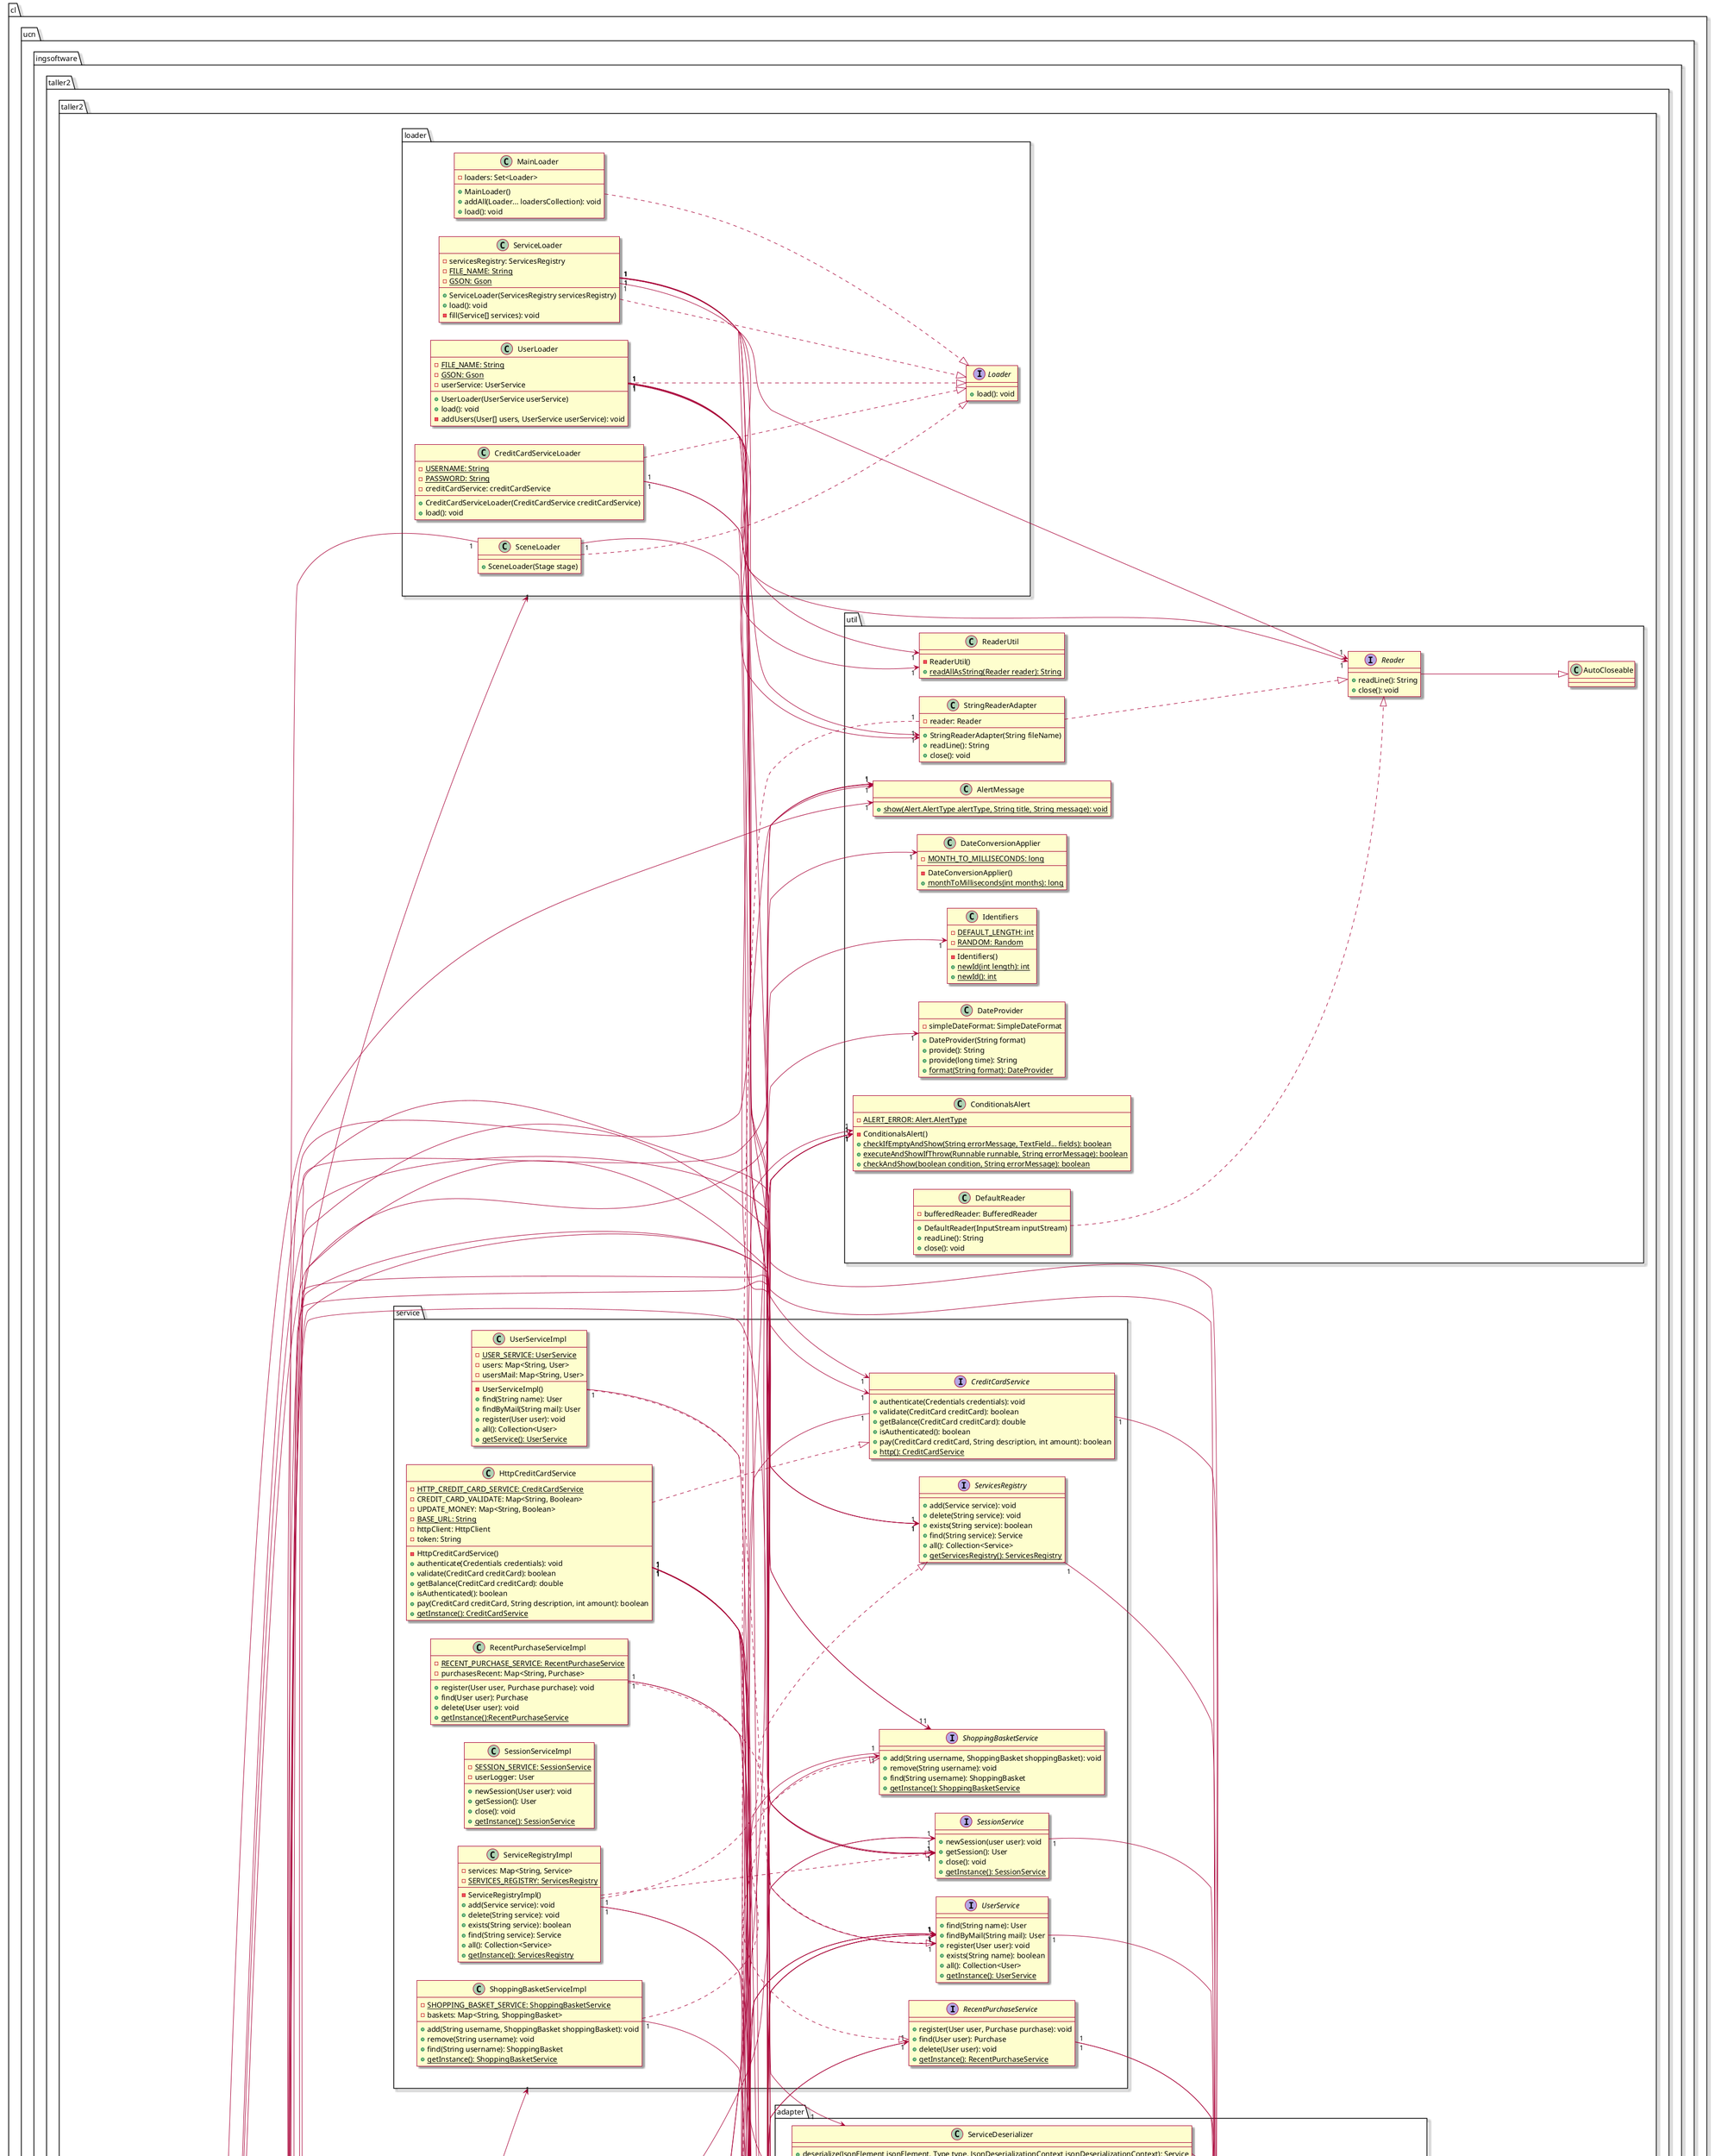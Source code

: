 @startuml
left to right direction
skin rose

package cl.ucn.ingsoftware.taller2.taller2 {
    class MainApplication {
      +start(Stage stage): void
      +{static} main(String[] args): void
    }
    MainApplication "1" --> "1" cl.ucn.ingsoftware.taller2.taller2.loader
    MainApplication "1" --> "1" cl.ucn.ingsoftware.taller2.taller2.service
    MainApplication "1" --> "1" cl.ucn.ingsoftware.taller2.taller2.screen.ScreenHandler
    class Application
    MainApplication --|> Application
}

package cl.ucn.ingsoftware.taller2.taller2.adapter {
    interface JsonSerializer

    class CredentialsAdapter {
        +serialize(Credentials credentials, Type type, JsonSerializationContext jsonSerializationContext): JsonElement
    }
    CredentialsAdapter "1" --> "1" cl.ucn.ingsoftware.taller2.taller2.authenticate.Credentials
    CredentialsAdapter ..|> JsonSerializer

    class CreditCardAdapter {
        +serialize(CreditCard creditCard, Type type, JsonSerializationContext jsonSerializationContext): JsonElement
    }
    CreditCardAdapter "1" --> "1" cl.ucn.ingsoftware.taller2.taller2.model.CreditCard
    CreditCardAdapter ..|> JsonSerializer

    class PaymentAdapter {
        -creditCardJsonSerializer: JsonSerializer<CreditCard>
        +PaymentAdapter(JsonSerializer<CreditCard> creditCardJsonSerializer)
        +serialize(Payment payment, Type, type, JsonSerializationContext jsonSerializationContext): JsonElement
    }
    PaymentAdapter "1" --> "1" cl.ucn.ingsoftware.taller2.taller2.model.CreditCard
    PaymentAdapter "1" --> "1" cl.ucn.ingsoftware.taller2.taller2.model.Payment
    PaymentAdapter..|> JsonSerializer

    interface JsonDeserializer

    class ServiceDeserializer {
        +deserialize(JsonElement jsonElement, Type type, JsonDeserializationContext jsonDeserializationContext): Service
    }
    ServiceDeserializer "1" --> "1" cl.ucn.ingsoftware.taller2.taller2.model.Service
    ServiceDeserializer ..|> JsonDeserializer

    class TokenAdapter{
        +deserialize(JsonElement jsonElement, Type type,JsonDeserializationContext jsonDeserializationContext): ObjectToken
    }
    TokenAdapter "1" --> "1" cl.ucn.ingsoftware.taller2.taller2.model.ObjectToken
    TokenAdapter ..|> JsonDeserializer

    class UserDeserializer{
        +deserialize(JsonElement jsonElement, Type type, JsonDeserializationContext jsonDeserializationContext): User
    }
    UserDeserializer "1" --> "1" cl.ucn.ingsoftware.taller2.taller2.model.RolType
    UserDeserializer "1" --> "1" cl.ucn.ingsoftware.taller2.taller2.model.User
    UserDeserializer ..|> JsonDeserializer
}

package cl.ucn.ingsoftware.taller2.taller2.authenticate {
    class AuthenticationResponse {
        -user: User
        -response: StatusAuthenticationResponse
        -AuthenticationResponse(User user, StatusAuthenticationResponse response)
        +getUser(): User
        +getResponse(): StatusAuthenticationResponse
        +isFailed(): boolean
        +{static} failed(): AuthenticationResponse
        +{static} successful(User user): AuthenticationResponse
    }
    AuthenticationResponse "1" --> "1" cl.ucn.ingsoftware.taller2.taller2.model.User

    interface Authenticator {
        +AuthenticationResponse authenticate(Credentials credentials);
    }

    interface AuthenticatorFactory {
        +Authenticator get(AuthenticatorType type);
    }

    enum AuthenticatorType {
        BASIC
        DATABASE
    }
    AuthenticatorType "1" --> "1" AuthenticatorFactory

    class BasicAuthenticator {
        -userService: UserService
        +BasicAuthenticator(UserService userService)
        +authenticate(Credentials credentials): AuthenticationResponse
    }
    BasicAuthenticator "1" --> "1" cl.ucn.ingsoftware.taller2.taller2.model.User
    BasicAuthenticator "1" --> "1" cl.ucn.ingsoftware.taller2.taller2.service.UserService
    BasicAuthenticator ..|> Authenticator

    class Credentials {
        -identifier: String
        -password: String
        +Credentials(String identifier, String password)
        +getIdentifier(): String
        +GetPassword(): String
    }

    class DefaultAuthenticatorFactory {
        -userService: UserService
        +DefaultAuthenticatorFactory(UserService userService)
        +get(AuthenticatorType type): Authenticator
    }
    DefaultAuthenticatorFactory "1" --> "1" cl.ucn.ingsoftware.taller2.taller2.service.UserService
    DefaultAuthenticatorFactory ..|> AuthenticatorFactory

    enum StatusAuthenticationResponse {
        FAILED
        SUCCESSFUL
    }
    StatusAuthenticationResponse "1" --> "1" AuthenticationResponse
}

package cl.ucn.ingsoftware.taller2.taller2.buy {
    interface ServicesBuyObserver {
        +buy(ShoppingBasket shoppingBasket): void
    }

    class ShoppingBasket {
        -observers Set<ServicesBuyObserver>
        -services Set<Service>
        -user User
        +ShoppingBasket(User user)
        +addService(Service service): void
        +removeService(Service service): void
        +clear(): void
        +getServices(): Set<Service>
        +getUser(): User
        +calculatePrice(): double
        +notifyBought(): void
    }
    ShoppingBasket "1" --> "1..*" cl.ucn.ingsoftware.taller2.taller2.buy.observers.CreatePurchaseBuyObserver
    ShoppingBasket "1" --> "0..*" cl.ucn.ingsoftware.taller2.taller2.model.Service
    ShoppingBasket "1" --> "1" cl.ucn.ingsoftware.taller2.taller2.model.User
}

package cl.ucn.ingsoftware.taller2.taller2.buy.observers {
    class AccumulatePointServiceBuyObserver {
        -{static} PERCENTAGE: double
        +buy(ShoppingBasket shoppingBasket): void
    }
    AccumulatePointServiceBuyObserver "1" --> "1" cl.ucn.ingsoftware.taller2.taller2.buy.ServicesBuyObserver
    AccumulatePointServiceBuyObserver "1" --> "1" cl.ucn.ingsoftware.taller2.taller2.buy.ShoppingBasket
    AccumulatePointServiceBuyObserver "1" --> "1" cl.ucn.ingsoftware.taller2.taller2.model.User
    AccumulatePointServiceBuyObserver ..|> ServicesBuyObserver

    class CreatePurchaseBuyObserver {
        -{static} FORMAT_TIME: String
        -{static} NEW_LINE: String
        -dateProvider: DateProvider
        -recentPurchaseService: RecentPurchaseService
        +CreatePurchaseBuyObserver()
        +buy(ShoppingBasket shoppingBasket): void
        -convertServicesToListString(Collection<Service> services): Set<String>
    }
    CreatePurchaseBuyObserver "1" --> "1" cl.ucn.ingsoftware.taller2.taller2.buy.ServicesBuyObserver
    CreatePurchaseBuyObserver "1" --> "1" cl.ucn.ingsoftware.taller2.taller2.buy.ShoppingBasket
    CreatePurchaseBuyObserver "1" --> "1" cl.ucn.ingsoftware.taller2.taller2.model.Purchase
    CreatePurchaseBuyObserver "1" --> "1..*" cl.ucn.ingsoftware.taller2.taller2.model.Service
    CreatePurchaseBuyObserver "1" --> "1" cl.ucn.ingsoftware.taller2.taller2.service.RecentPurchaseService
    CreatePurchaseBuyObserver "1" --> "1" cl.ucn.ingsoftware.taller2.taller2.util.DateConversionApplier
    CreatePurchaseBuyObserver "1" --> "1" cl.ucn.ingsoftware.taller2.taller2.util.DateProvider
    CreatePurchaseBuyObserver "1" --> "1" cl.ucn.ingsoftware.taller2.taller2.util.Identifiers
    CreatePurchaseBuyObserver ..|> ServicesBuyObserver
}

package cl.ucn.ingsoftware.taller2.taller2.confirmation {
    interface ActionConfirmationExecutor {
        +execute(): void
    }
    class AlertConfirmation {
        -alert: Alert
        -actionConfirmationExecutor: ActionConfirmationExecutor
        +AlertConfirmation(ActionConfirmationExecutor actionConfirmationExecutor)
        +configure(): void
        +showAndWait(): void
        +{static} createAndShow(ActionConfirmationExecutor actionConfirmationExecutor): AlertConfirmation
    }
    AlertConfirmation "1" ..> "1" ActionConfirmationExecutor : uses
}

package cl.ucn.ingsoftware.taller2.taller2.controllers {
    class AuthenticationController {
        -button: Button
        -mail: TextField
        -password: TextField
        -formFieldValidator: FormFieldValidator
        -authenticator: Authenticator
        -screenHandler: ScreenHandler
        -sessionService: SessionService
        +AuthenticationController()
        +clickHyperLink(ActionEvent event): void
        +handleLogin(ActionEvent event): void
        +onExit(ActionEvent event): void
    }
    AuthenticationController "1" --> "1" cl.ucn.ingsoftware.taller2.taller2.authenticate
    AuthenticationController "1" --> "1" cl.ucn.ingsoftware.taller2.taller2.model.RolType
    AuthenticationController "1" --> "1" cl.ucn.ingsoftware.taller2.taller2.model.User
    AuthenticationController "1" --> "1" cl.ucn.ingsoftware.taller2.taller2.screen.ScreenHandler
    AuthenticationController "1" --> "1" cl.ucn.ingsoftware.taller2.taller2.service.SessionService
    AuthenticationController "1" --> "1" cl.ucn.ingsoftware.taller2.taller2.service.UserService
    AuthenticationController "1" --> "1" cl.ucn.ingsoftware.taller2.taller2.util.AlertMessage
    AuthenticationController "1" --> "1" cl.ucn.ingsoftware.taller2.taller2.validate.BasicFormFieldValidator
    AuthenticationController "1" --> "1" cl.ucn.ingsoftware.taller2.taller2.validate.FormFieldValidator
    AuthenticationController "1" --> "1" cl.ucn.ingsoftware.taller2.taller2.validate.decorators.MailIncorrectFieldValidatorDecorator

    interface Initializable

    class BuyGiftCardController {
        -{static} MIN_VALUE: double
        -servicesRegistry: ServicesRegistry
        -shoppingBasketService: ShoppingBasketService
        -screenHandler: ScreenHandler
        -listview: ListView<String>
        -priceField: TextField
        -shoppingBasket: ShoppingBasket
        +initialize(URL url, ResourceBundle resourceBundle): void
        +onExit(ActionEvent event): void
        +checkAmountAndShow(): boolean
        +payCreditCard(ActionEvent event): void
        +payPoints(ActionEvent event): void
    }
    BuyGiftCardController "1" --> "1" cl.ucn.ingsoftware.taller2.taller2.buy.ShoppingBasket
    BuyGiftCardController "1" --> "1..*" cl.ucn.ingsoftware.taller2.taller2.model.Service
    BuyGiftCardController "1" --> "1" cl.ucn.ingsoftware.taller2.taller2.model.User
    BuyGiftCardController "1" --> "1" cl.ucn.ingsoftware.taller2.taller2.screen.ScreenHandler
    BuyGiftCardController "1" --> "1" cl.ucn.ingsoftware.taller2.taller2.service.ServicesRegistry
    BuyGiftCardController "1" --> "1" cl.ucn.ingsoftware.taller2.taller2.service.SessionService
    BuyGiftCardController "1" --> "1" cl.ucn.ingsoftware.taller2.taller2.service.ShoppingBasketService
    BuyGiftCardController "1" --> "1" cl.ucn.ingsoftware.taller2.taller2.util.AlertMessage
    BuyGiftCardController ..|> Initializable

    class CreditCardController {
        -creditCardService: CreditCardService
        -shoppingBasketService: ShoppingBasketService
        -sessionService: SessionService
        -screenHandler: ScreenHandler
        -formFieldValidator: FormFieldValidator
        -creditCardNumber: TextField
        -dateExpireMonth: TextField
        -dateExpireYear: TextField
        -cvc:TextField
        +CreditCardController()
        +pay(ActionEvent event): void
    }
    CreditCardController "1" --> "1" cl.ucn.ingsoftware.taller2.taller2.adapter.CredentialsAdapter
    CreditCardController "1" --> "1" cl.ucn.ingsoftware.taller2.taller2.adapter.CreditCardAdapter
    CreditCardController "1" --> "1" cl.ucn.ingsoftware.taller2.taller2.adapter.PaymentAdapter
    CreditCardController "1" --> "1" cl.ucn.ingsoftware.taller2.taller2.adapter.TokenAdapter
    CreditCardController "1" --> "1" cl.ucn.ingsoftware.taller2.taller2.authenticate.Credentials
    CreditCardController "1" --> "1" cl.ucn.ingsoftware.taller2.taller2.buy.ShoppingBasket
    CreditCardController "1" --> "1" cl.ucn.ingsoftware.taller2.taller2.model.CreditCard
    CreditCardController "1" --> "1" cl.ucn.ingsoftware.taller2.taller2.model.ObjectToken
    CreditCardController "1" --> "1" cl.ucn.ingsoftware.taller2.taller2.model.Payment
    CreditCardController "1" --> "1" cl.ucn.ingsoftware.taller2.taller2.model.User
    CreditCardController "1" --> "1" cl.ucn.ingsoftware.taller2.taller2.screen.ScreenHandler
    CreditCardController "1" --> "1" cl.ucn.ingsoftware.taller2.taller2.service.CreditCardService
    CreditCardController "1" --> "1" cl.ucn.ingsoftware.taller2.taller2.service.SessionService
    CreditCardController "1" --> "1" cl.ucn.ingsoftware.taller2.taller2.service.ShoppingBasketService
    CreditCardController "1" --> "1" cl.ucn.ingsoftware.taller2.taller2.util.AlertMessage
    CreditCardController "1" --> "1" cl.ucn.ingsoftware.taller2.taller2.validate.BasicFormFieldValidator
    CreditCardController "1" --> "1" cl.ucn.ingsoftware.taller2.taller2.validate.FormFieldValidator

    class HandleServicesController {
        -columnName: TableColumn<Service, String>
        -columnPrice:TableColumn<Service, String>
        -table: TableView<Service>
        -formFieldValidator: FormFieldValidator
        -servicesRegistry: ServicesRegistry
        -sessionService: SessionService
        -screenHandler: ScreenHandler
        -serviceField: TextField
        -priceField: TextField
        +HandleServicesController()
        +onAdd(): void
        +onRemove(): void
        +initialize(URL url, ResourceBundle resourceBundle): void
        -clear(TextField... textFields): void
        +onExit(ActionEvent event):void
        +onEdit(): void
    }
    HandleServicesController "1" --> "1" cl.ucn.ingsoftware.taller2.taller2.confirmation.AlertConfirmation
    HandleServicesController "1" --> "1" cl.ucn.ingsoftware.taller2.taller2.model.Service
    HandleServicesController "1" --> "1" cl.ucn.ingsoftware.taller2.taller2.screen.ScreenHandler
    HandleServicesController "1" --> "1" cl.ucn.ingsoftware.taller2.taller2.service.ServicesRegistry
    HandleServicesController "1" --> "1" cl.ucn.ingsoftware.taller2.taller2.service.SessionService
    HandleServicesController "1" --> "1" cl.ucn.ingsoftware.taller2.taller2.util.AlertMessage
    HandleServicesController "1" --> "1" cl.ucn.ingsoftware.taller2.taller2.validate.BasicFormFieldValidator
    HandleServicesController "1" --> "1" cl.ucn.ingsoftware.taller2.taller2.validate.FormFieldValidator
    HandleServicesController "1" --> "1" cl.ucn.ingsoftware.taller2.taller2.validate.decorators.MoneyFieldValidatorDecorator
    HandleServicesController ..|> Initializable

    class PayPointsController {
        -sessionService: SessionService
        -shoppingBasketService: ShoppingBasketService
        -screenHandler: ScreenHandler
        -formFieldValidator: FormFieldValidator
        -pointField: TextField
        +PayPointsController()
        +pay(ActionEvent event): void
        +initialize(URL url, ResourceBundle resourceBundle): void
    }
    PayPointsController "1" --> "1" cl.ucn.ingsoftware.taller2.taller2.buy.ShoppingBasket
    PayPointsController "1" --> "1" cl.ucn.ingsoftware.taller2.taller2.model.User
    PayPointsController "1" --> "1" cl.ucn.ingsoftware.taller2.taller2.screen.ScreenHandler
    PayPointsController "1" --> "1" cl.ucn.ingsoftware.taller2.taller2.service.SessionService
    PayPointsController "1" --> "1" cl.ucn.ingsoftware.taller2.taller2.service.ShoppingBasketService
    PayPointsController "1" --> "1" cl.ucn.ingsoftware.taller2.taller2.validate.BasicFormFieldValidator
    PayPointsController "1" --> "1" cl.ucn.ingsoftware.taller2.taller2.validate.FormFieldValidator
    PayPointsController "1" --> "1" cl.ucn.ingsoftware.taller2.taller2.validate.decorators.PointsValidatorDecorator
    PayPointsController ..|> Initializable

    class RegisterSessionController {
        -{static} DEFAULT_ROL: RolType
        -userService: UserService
        -screenHandler: ScreenHandler
        -name: TextField
        -age: TextField
        -mail: TextField
        -passwordField: TextField
        -passwordRepeatField: TextField
        -button: Button
        +RegisterSessionController()
        +handleRegister(ActionEvent event): void
        +loginHyperLink(ActionEvent event): void
    }
    RegisterSessionController "1" --> "1" cl.ucn.ingsoftware.taller2.taller2.model.RolType
    RegisterSessionController "1" --> "1" cl.ucn.ingsoftware.taller2.taller2.register.RegisterService
    RegisterSessionController "1" --> "1" cl.ucn.ingsoftware.taller2.taller2.register.StatusRegister
    RegisterSessionController "1" --> "1" cl.ucn.ingsoftware.taller2.taller2.screen.ScreenHandler
    RegisterSessionController "1" --> "1" cl.ucn.ingsoftware.taller2.taller2.service.UserService
    RegisterSessionController "1" --> "1" cl.ucn.ingsoftware.taller2.taller2.validate.BasicFormFieldValidator
    RegisterSessionController "1" --> "1" cl.ucn.ingsoftware.taller2.taller2.validate.FormFieldValidator
    RegisterSessionController "1" --> "1" cl.ucn.ingsoftware.taller2.taller2.validate.decorators.EqualsPasswordFieldValidatorDecorator
    RegisterSessionController "1" --> "1" cl.ucn.ingsoftware.taller2.taller2.validate.decorators.MailFieldValidatorDecorator
    RegisterSessionController "1" --> "1" cl.ucn.ingsoftware.taller2.taller2.validate.decorators.RangeFormFieldValidatorDecorator

    class VoucherController {
        -recentPurchaseService: RecentPurchaseService
        -screenHandler: ScreenHandler
        -date: Label
        -dateExpiration: Label
        -code: Label
        -services: ListView<String>
        +initialize(URL url, ResourceBundle resourceBundle): void
        +retry(ActionEvent event): void
    }
    VoucherController "1" --> "1" cl.ucn.ingsoftware.taller2.taller2.model.Purchase
    VoucherController "1" --> "1" cl.ucn.ingsoftware.taller2.taller2.model.User
    VoucherController "1" --> "1" cl.ucn.ingsoftware.taller2.taller2.screen.ScreenHandler
    VoucherController "1" --> "1" cl.ucn.ingsoftware.taller2.taller2.service.RecentPurchaseService
    VoucherController "1" --> "1" cl.ucn.ingsoftware.taller2.taller2.service.SessionService
    VoucherController ..|> Initializable
}

package cl.ucn.ingsoftware.taller2.taller2.http {
    class HttpWrapperBuilder {
        -httpRequestBuilder: HttpRequest.Builder
        -client: HttpClient
        -clazz: Class<T>
        -gson: Gson
        -body: String
        +HttpWrapperBuilder(Class<T> clazz, HttpClient client, Gson gson)
        +url(String url): HttpWrapperBuilder<T>
        +authenticationBearerToken(String token): HttpWrapperBuilder<T>
        +applicationJson(): HttpWrapperBuilder<T>
        +body(V v): <V> HttpWrapperBuilder<T>
        +post(): HttpWrapperBuilder<T>
        +get(): HttpWrapperBuilder<T>
        +build(): T
    }

}

package cl.ucn.ingsoftware.taller2.taller2.loader {
    class CreditCardServiceLoader {
        -{static} USERNAME: String
        -{static} PASSWORD: String
        -creditCardService: creditCardService
        +CreditCardServiceLoader(CreditCardService creditCardService)
        +load(): void
    }
    CreditCardServiceLoader "1" --> "1" cl.ucn.ingsoftware.taller2.taller2.authenticate.Credentials
    CreditCardServiceLoader "1" --> "1" cl.ucn.ingsoftware.taller2.taller2.service.CreditCardService
    CreditCardServiceLoader ..|> Loader

    interface Loader {
        +load(): void
    }
    class MainLoader {
        -loaders: Set<Loader>
        +MainLoader()
        +addAll(Loader... loadersCollection): void
        +load(): void
    }
    MainLoader ..|> Loader

    class SceneLoader {
        +SceneLoader(Stage stage)
    }
    SceneLoader "1" --> "1" cl.ucn.ingsoftware.taller2.taller2.MainApplication
    SceneLoader "1" --> "1" cl.ucn.ingsoftware.taller2.taller2.screen.ScreenHandler
    SceneLoader ..|> Loader

    class ServiceLoader {
        -servicesRegistry: ServicesRegistry
        -{static} FILE_NAME: String
        -{static} GSON: Gson
        +ServiceLoader(ServicesRegistry servicesRegistry)
        +load(): void
        -fill(Service[] services): void
    }
    ServiceLoader "1" --> "1" cl.ucn.ingsoftware.taller2.taller2.adapter.ServiceDeserializer
    ServiceLoader "1" --> "1" cl.ucn.ingsoftware.taller2.taller2.model.Service
    ServiceLoader "1" --> "1" cl.ucn.ingsoftware.taller2.taller2.service.ServicesRegistry
    ServiceLoader "1" --> "1" cl.ucn.ingsoftware.taller2.taller2.util.Reader
    ServiceLoader "1" --> "1" cl.ucn.ingsoftware.taller2.taller2.util.ReaderUtil
    ServiceLoader "1" --> "1" cl.ucn.ingsoftware.taller2.taller2.util.StringReaderAdapter
    ServiceLoader ..|> Loader

    class UserLoader {
        -{static} FILE_NAME: String
        -{static} GSON: Gson
        -userService: UserService
        +UserLoader(UserService userService)
        +load(): void
        -addUsers(User[] users, UserService userService): void
    }
    UserLoader "1" --> "1" cl.ucn.ingsoftware.taller2.taller2.adapter.UserDeserializer
    UserLoader "1" --> "1..*" cl.ucn.ingsoftware.taller2.taller2.model.User
    UserLoader "1" --> "1" cl.ucn.ingsoftware.taller2.taller2.service.UserService
    UserLoader "1" --> "1" cl.ucn.ingsoftware.taller2.taller2.util.Reader
    UserLoader "1" --> "1" cl.ucn.ingsoftware.taller2.taller2.util.ReaderUtil
    UserLoader "1" --> "1" cl.ucn.ingsoftware.taller2.taller2.util.StringReaderAdapter
    UserLoader ..|> Loader
}

package cl.ucn.ingsoftware.taller2.taller2.model {
    class CreditCard {
        -number: String
        -month: int
        -year: int
        -code: String
        +CreditCard(String number, int month, int year, String code)
        +getNumber(): String
        +getMonth(): int
        +getCode(): String
        +getYear(): int
    }

    class ObjectToken {
        -token: String
        +ObjectToken(String token)
        +getToken(): String
    }

    class Payment {
        -creditCard: CreditCard
        -description: String
        -amount: int
        +Payment(CreditCard creditCard, String description, int amount)
        +getCreditCard(): CreditCard
        +getDescription(): String
        +getAmount(): int
    }

    class Purchase {
        -code: int
        -date: String
        -expireDate: String
        -servicesName: Set<String>
        +Purchase(int code, String date, String expireDate, Set<String> servicesName)
        +getCode(): int
        +getDate(): String
        +getExpireDate(): String
        +servicesName(): Set<String>
    }

    enum RolType {
        USER
        ADMINISTRATOR
    }

    class Service {
        -name: String
        -price: int
        +Service(String name, int price)
        +getName(): String
        +getPrice(): int
        +setPrice(int price): void
    }

    class User {
        -name: String
        -age: int
        -mail: String
        -password: String
        -rolType: RolType
        -points: int
        +User(String name, int age, String mail, String password, RolType rolType, int points)
        +getName(): String
        +getAge(): int
        +getMail(): String
        +getPassword(): String
        +getRolType(): RolType
        +getPoints(): int
        +addPoints(int points): void
        +removePoints(int points): void
        +setPoints(int points): void
    }

    class Voucher {
        -id: String
        -date: String
        -expiredDate: String
        -services: List<String>
        +Voucher(String id, String date, String expireDate, List<String> services)
        +getId(): String
        +getDate(): String
        +getExpireDate(): String
        +getServices(): List<String>
    }
}

package cl.ucn.ingsoftware.taller2.taller2.register {
    class BasicRegisterService {
        -{static}REGISTER_SERVICE: RegisterService
        -userService: UserService
        +BasicRegisterService(UserService userService)
        +register(String name, int age, String mail, String password, String repeatPassword, RolType rolType): StatusRegister
        +{static}getInstance(UserService userService): RegisterService
    }
    BasicRegisterService "1" --> "1" cl.ucn.ingsoftware.taller2.taller2.model.RolType
    BasicRegisterService "1" --> "1" cl.ucn.ingsoftware.taller2.taller2.model.User
    BasicRegisterService "1" --> "1" cl.ucn.ingsoftware.taller2.taller2.service.UserService
    BasicRegisterService ..|> RegisterService

    interface RegisterService {
        +register(String name, int age, String mail, String password, String repeatPassword, RolType rolType): StatusRegister
        +{static}getInstance(UserService userService):RegisterService
    }
    RegisterService "1" --> "1" cl.ucn.ingsoftware.taller2.taller2.model.RolType
    RegisterService "1" --> "1" cl.ucn.ingsoftware.taller2.taller2.service.UserService

    enum StatusRegister {
        OK
        ERROR
    }
}

package cl.ucn.ingsoftware.taller2.taller2.screen {
    class ScreenHandler {
        -{static}SCREEN_HANDLER: ScreenHandler
        -ScreenHandler()
        +show(String name, String title): void
        +{static}getInstance(): ScreenHandler
    }
    ScreenHandler "1" --> "1" cl.ucn.ingsoftware.taller2.taller2.MainApplication
}

package cl.ucn.ingsoftware.taller2.taller2.service {
    interface CreditCardService {
        +authenticate(Credentials credentials): void
        +validate(CreditCard creditCard): boolean
        +getBalance(CreditCard creditCard): double
        +isAuthenticated(): boolean
        +pay(CreditCard creditCard, String description, int amount): boolean
        +{static}http(): CreditCardService
    }
    CreditCardService "1" --> "1" cl.ucn.ingsoftware.taller2.taller2.authenticate.Credentials
    CreditCardService "1" --> "1" cl.ucn.ingsoftware.taller2.taller2.model.CreditCard

    class HttpCreditCardService {
        -{static}HTTP_CREDIT_CARD_SERVICE: CreditCardService
        -CREDIT_CARD_VALIDATE: Map<String, Boolean>
        -UPDATE_MONEY: Map<String, Boolean>
        -{static} BASE_URL: String
        -httpClient: HttpClient
        -token: String
        -HttpCreditCardService()
        +authenticate(Credentials credentials): void
        +validate(CreditCard creditCard): boolean
        +getBalance(CreditCard creditCard): double
        +isAuthenticated(): boolean
        +pay(CreditCard creditCard, String description, int amount): boolean
        +{static}getInstance(): CreditCardService
    }
    HttpCreditCardService "1" --> "1" cl.ucn.ingsoftware.taller2.taller2.adapter.CredentialsAdapter
    HttpCreditCardService "1" --> "1" cl.ucn.ingsoftware.taller2.taller2.adapter.CreditCardAdapter
    HttpCreditCardService "1" --> "1" cl.ucn.ingsoftware.taller2.taller2.adapter.PaymentAdapter
    HttpCreditCardService "1" --> "1" cl.ucn.ingsoftware.taller2.taller2.adapter.TokenAdapter
    HttpCreditCardService "1" --> "1" cl.ucn.ingsoftware.taller2.taller2.authenticate.Credentials
    HttpCreditCardService "1" --> "1" cl.ucn.ingsoftware.taller2.taller2.http.HttpWrapperBuilder
    HttpCreditCardService "1" --> "1" cl.ucn.ingsoftware.taller2.taller2.model.CreditCard
    HttpCreditCardService "1" --> "1" cl.ucn.ingsoftware.taller2.taller2.model.ObjectToken
    HttpCreditCardService "1" --> "1" cl.ucn.ingsoftware.taller2.taller2.model.Payment
    HttpCreditCardService ..|> CreditCardService

    interface RecentPurchaseService {
        +register(User user, Purchase purchase): void
        +find(User user): Purchase
        +delete(User user): void
        +{static}getInstance(): RecentPurchaseService
    }
    RecentPurchaseService "1" --> "1" cl.ucn.ingsoftware.taller2.taller2.model.Purchase
    RecentPurchaseService "1" --> "1" cl.ucn.ingsoftware.taller2.taller2.model.User

    class RecentPurchaseServiceImpl {
        -{static}RECENT_PURCHASE_SERVICE: RecentPurchaseService
        -purchasesRecent: Map<String, Purchase>
        +register(User user, Purchase purchase): void
        +find(User user): Purchase
        +delete(User user): void
        +{static}getInstance():RecentPurchaseService
    }
    RecentPurchaseServiceImpl "1" --> "1" cl.ucn.ingsoftware.taller2.taller2.model.Purchase
    RecentPurchaseServiceImpl "1" --> "1" cl.ucn.ingsoftware.taller2.taller2.model.User
    RecentPurchaseServiceImpl ..|> RecentPurchaseService

    class ServiceRegistryImpl {
        -services: Map<String, Service>
        -{static}SERVICES_REGISTRY: ServicesRegistry
        -ServiceRegistryImpl()
        +add(Service service): void
        +delete(String service): void
        +exists(String service): boolean
        +find(String service): Service
        +all(): Collection<Service>
        +{static}getInstance(): ServicesRegistry
    }
    ServiceRegistryImpl "1" --> "1" cl.ucn.ingsoftware.taller2.taller2.model.Service
    ServiceRegistryImpl ..|> ServicesRegistry

    interface ServicesRegistry {
        +add(Service service): void
        +delete(String service): void
        +exists(String service): boolean
        +find(String service): Service
        +all(): Collection<Service>
        +{static}getServicesRegistry(): ServicesRegistry
    }
    ServicesRegistry "1" -> "1..*" cl.ucn.ingsoftware.taller2.taller2.model.Service

    interface SessionService {
        +newSession(user user): void
        +getSession(): User
        +close(): void
        +{static}getInstance(): SessionService
    }
    SessionService "1" --> "1" cl.ucn.ingsoftware.taller2.taller2.model.User

    class SessionServiceImpl {
        -{static}SESSION_SERVICE: SessionService
        -userLogger: User
        +newSession(User user): void
        +getSession(): User
        +close(): void
        +{static}getInstance(): SessionService
    }
    ServiceRegistryImpl "1" --> "1" cl.ucn.ingsoftware.taller2.taller2.model.User
    ServiceRegistryImpl ..|> SessionService

    interface ShoppingBasketService {
        +add(String username, ShoppingBasket shoppingBasket): void
        +remove(String username): void
        +find(String username): ShoppingBasket
        +{static}getInstance(): ShoppingBasketService
    }
    ShoppingBasketService "1" --> "1..*" cl.ucn.ingsoftware.taller2.taller2.buy.ShoppingBasket

    class ShoppingBasketServiceImpl {
        -{static}SHOPPING_BASKET_SERVICE: ShoppingBasketService
        -baskets: Map<String, ShoppingBasket>
        +add(String username, ShoppingBasket shoppingBasket): void
        +remove(String username): void
        +find(String username): ShoppingBasket
        +{static}getInstance(): ShoppingBasketService
    }
    ShoppingBasketServiceImpl "1" --> "1..*" cl.ucn.ingsoftware.taller2.taller2.buy.ShoppingBasket
    ShoppingBasketServiceImpl ..|> ShoppingBasketService

    interface UserService {
        +find(String name): User
        +findByMail(String mail): User
        +register(User user): void
        +exists(String name): boolean
        +all(): Collection<User>
        +{static}getInstance(): UserService
    }
    UserService "1" --> "1..*" cl.ucn.ingsoftware.taller2.taller2.model.User

    class UserServiceImpl {
        -{static}USER_SERVICE: UserService
        -users: Map<String, User>
        -usersMail: Map<String, User>
        -UserServiceImpl()
        +find(String name): User
        +findByMail(String mail): User
        +register(User user): void
        +all(): Collection<User>
        +{static}getService(): UserService
    }
    UserServiceImpl "1" --> "1..*" cl.ucn.ingsoftware.taller2.taller2.model.User
    UserServiceImpl ..|> UserService
}

package cl.ucn.ingsoftware.taller2.taller2.util {
    class AlertMessage {
        +{static}show(Alert.AlertType alertType, String title, String message): void
    }

    class ConditionalsAlert {
        -{static}ALERT_ERROR: Alert.AlertType
        -ConditionalsAlert()
        +{static}checkIfEmptyAndShow(String errorMessage, TextField... fields): boolean
        +{static}executeAndShowIfThrow(Runnable runnable, String errorMessage): boolean
        +{static}checkAndShow(boolean condition, String errorMessage): boolean
    }

    class DateConversionApplier {
        -{static}MONTH_TO_MILLISECONDS: long
        -DateConversionApplier()
        +{static}monthToMilliseconds(int months): long
    }

    class DateProvider {
        -simpleDateFormat: SimpleDateFormat
        +DateProvider(String format)
        +provide(): String
        +provide(long time): String
        +{static}format(String format): DateProvider
    }

    class DefaultReader {
        -bufferedReader: BufferedReader
        +DefaultReader(InputStream inputStream)
        +readLine(): String
        +close(): void
    }
    DefaultReader ..|> Reader

    class Identifiers {
        -{static}DEFAULT_LENGTH: int
        -{static}RANDOM: Random
        -Identifiers()
        +{static}newId(int length): int
        +{static}newId(): int
    }

    interface Reader {
        +readLine(): String
        +close(): void
    }
    class AutoCloseable
    Reader --|> AutoCloseable

    class ReaderUtil {
        -ReaderUtil()
        +{static}readAllAsString(Reader reader): String
    }

    class StringReaderAdapter{
        -reader: Reader
        +StringReaderAdapter(String fileName)
        +readLine(): String
        +close(): void
    }
    StringReaderAdapter "1" ..> "1" cl.ucn.ingsoftware.taller2.taller2.MainApplication
    StringReaderAdapter ..|> Reader
}

package cl.ucn.ingsoftware.taller2.taller2.validate {
    abstract class AbstractFormFieldValidatorDecorator {
        #formFieldValidator: FormFieldValidator
        +AbstractFormFieldValidatorDecorator(FormFieldValidator formFieldValidator)
    }
    AbstractFormFieldValidatorDecorator ..|> FormFieldValidator

    class BasicFormFieldValidator {
        -{static}TEXT_FIELDS: TextField[]
        +validate(Map<String, TextField> fields): boolean
    }
    BasicFormFieldValidator "1" --> "1" cl.ucn.ingsoftware.taller2.taller2.util.ConditionalsAlert
    BasicFormFieldValidator ..|> FormFieldValidator

    interface FormFieldValidator {
        +validate(Map<String, TextField> fields): boolean
    }
}

package cl.ucn.ingsoftware.taller2.taller2.validate.decorators {
    class EqualsPasswordFieldValidatorDecorator {
        +EqualsPasswordFieldValidatorDecorator(FormFieldValidator formFieldValidator)
        +validate(Map<String, TextField> fields): boolean
    }
    EqualsPasswordFieldValidatorDecorator "1" --> "1" cl.ucn.ingsoftware.taller2.taller2.util.ConditionalsAlert
    EqualsPasswordFieldValidatorDecorator "1" --> "1" cl.ucn.ingsoftware.taller2.taller2.validate.AbstractFormFieldValidatorDecorator
    EqualsPasswordFieldValidatorDecorator "1" --> "1" cl.ucn.ingsoftware.taller2.taller2.validate.FormFieldValidator
    EqualsPasswordFieldValidatorDecorator --|> AbstractFormFieldValidatorDecorator

    class MailFieldValidatorDecorator {
        -userService: UserService
        +MailFieldValidatorDecorator(FormFieldValidator formFieldValidator, UserService userService)
        +validate(Map<String, TextField> fields): boolean
    }
    MailFieldValidatorDecorator --|> AbstractFormFieldValidatorDecorator

    class MailIncorrectFieldValidatorDecorator {
        -userService: UserService
        +MailIncorrectFieldValidatorDecorator(FormFieldValidator formFieldValidator, UserService userService)
        +validate(Map<String, TextField> fields): boolean
    }
    MailIncorrectFieldValidatorDecorator "1" --> "1" cl.ucn.ingsoftware.taller2.taller2.service.UserService
    MailIncorrectFieldValidatorDecorator "1" --> "1" cl.ucn.ingsoftware.taller2.taller2.util.ConditionalsAlert
    MailIncorrectFieldValidatorDecorator "1" --> "1" cl.ucn.ingsoftware.taller2.taller2.validate.AbstractFormFieldValidatorDecorator
    MailIncorrectFieldValidatorDecorator "1" --> "1" cl.ucn.ingsoftware.taller2.taller2.validate.FormFieldValidator
    MailIncorrectFieldValidatorDecorator --|> AbstractFormFieldValidatorDecorator

    class MoneyFieldValidatorDecorator {
        +MoneyFieldValidatorDecorator(FormFieldValidator formFieldValidator)
        +validate(Map<String, TextField> fields): boolean
    }
    MoneyFieldValidatorDecorator "1" --> "1" cl.ucn.ingsoftware.taller2.taller2.util.ConditionalsAlert
    MoneyFieldValidatorDecorator "1" --> "1" cl.ucn.ingsoftware.taller2.taller2.validate.AbstractFormFieldValidatorDecorator
    MoneyFieldValidatorDecorator "1" --> "1" cl.ucn.ingsoftware.taller2.taller2.validate.FormFieldValidator
    MoneyFieldValidatorDecorator --|> AbstractFormFieldValidatorDecorator

    class PointsValidatorDecorator {
        -shoppingBasket: ShoppingBasket
        -user: User
        +PointsValidatorDecorator(FormFieldValidator formFieldValidator, ShoppingBasket shoppingBasket, User user)
        +validate(Map<String, TextField> fields): boolean
    }
    PointsValidatorDecorator "1" --> "1" cl.ucn.ingsoftware.taller2.taller2.buy.ShoppingBasket
    PointsValidatorDecorator "1" --> "1" cl.ucn.ingsoftware.taller2.taller2.model.User
    PointsValidatorDecorator "1" --> "1" cl.ucn.ingsoftware.taller2.taller2.util.ConditionalsAlert
    PointsValidatorDecorator "1" --> "1" cl.ucn.ingsoftware.taller2.taller2.validate.AbstractFormFieldValidatorDecorator
    PointsValidatorDecorator "1" --> "1" cl.ucn.ingsoftware.taller2.taller2.validate.FormFieldValidator
    PointsValidatorDecorator ..|> AbstractFormFieldValidatorDecorator

    class RangeFormFieldValidatorDecorator {
        -{static}MIN_AGE: int
        -{static}MAX_AGE: int
        +RangeFormFieldValidatorDecorator(FormFieldValidator formFieldValidator)
        +validate(Map<String, TextField> fields): boolean
    }
    RangeFormFieldValidatorDecorator "1" --> "1" cl.ucn.ingsoftware.taller2.taller2.util.ConditionalsAlert
    RangeFormFieldValidatorDecorator "1" --> "1" cl.ucn.ingsoftware.taller2.taller2.validate.AbstractFormFieldValidatorDecorator
    RangeFormFieldValidatorDecorator "1" --> "1" cl.ucn.ingsoftware.taller2.taller2.validate.FormFieldValidator
    RangeFormFieldValidatorDecorator --|> AbstractFormFieldValidatorDecorator
}
@enduml